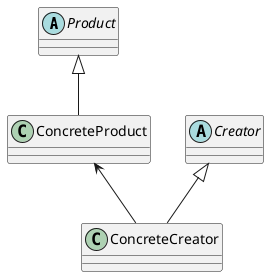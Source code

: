 @startuml

abstract Product{

}


class ConcreteProduct{

}

Product <|-- ConcreteProduct

abstract Creator{

}

class ConcreteCreator{

}

Creator <|-- ConcreteCreator


ConcreteProduct <-- ConcreteCreator

@enduml